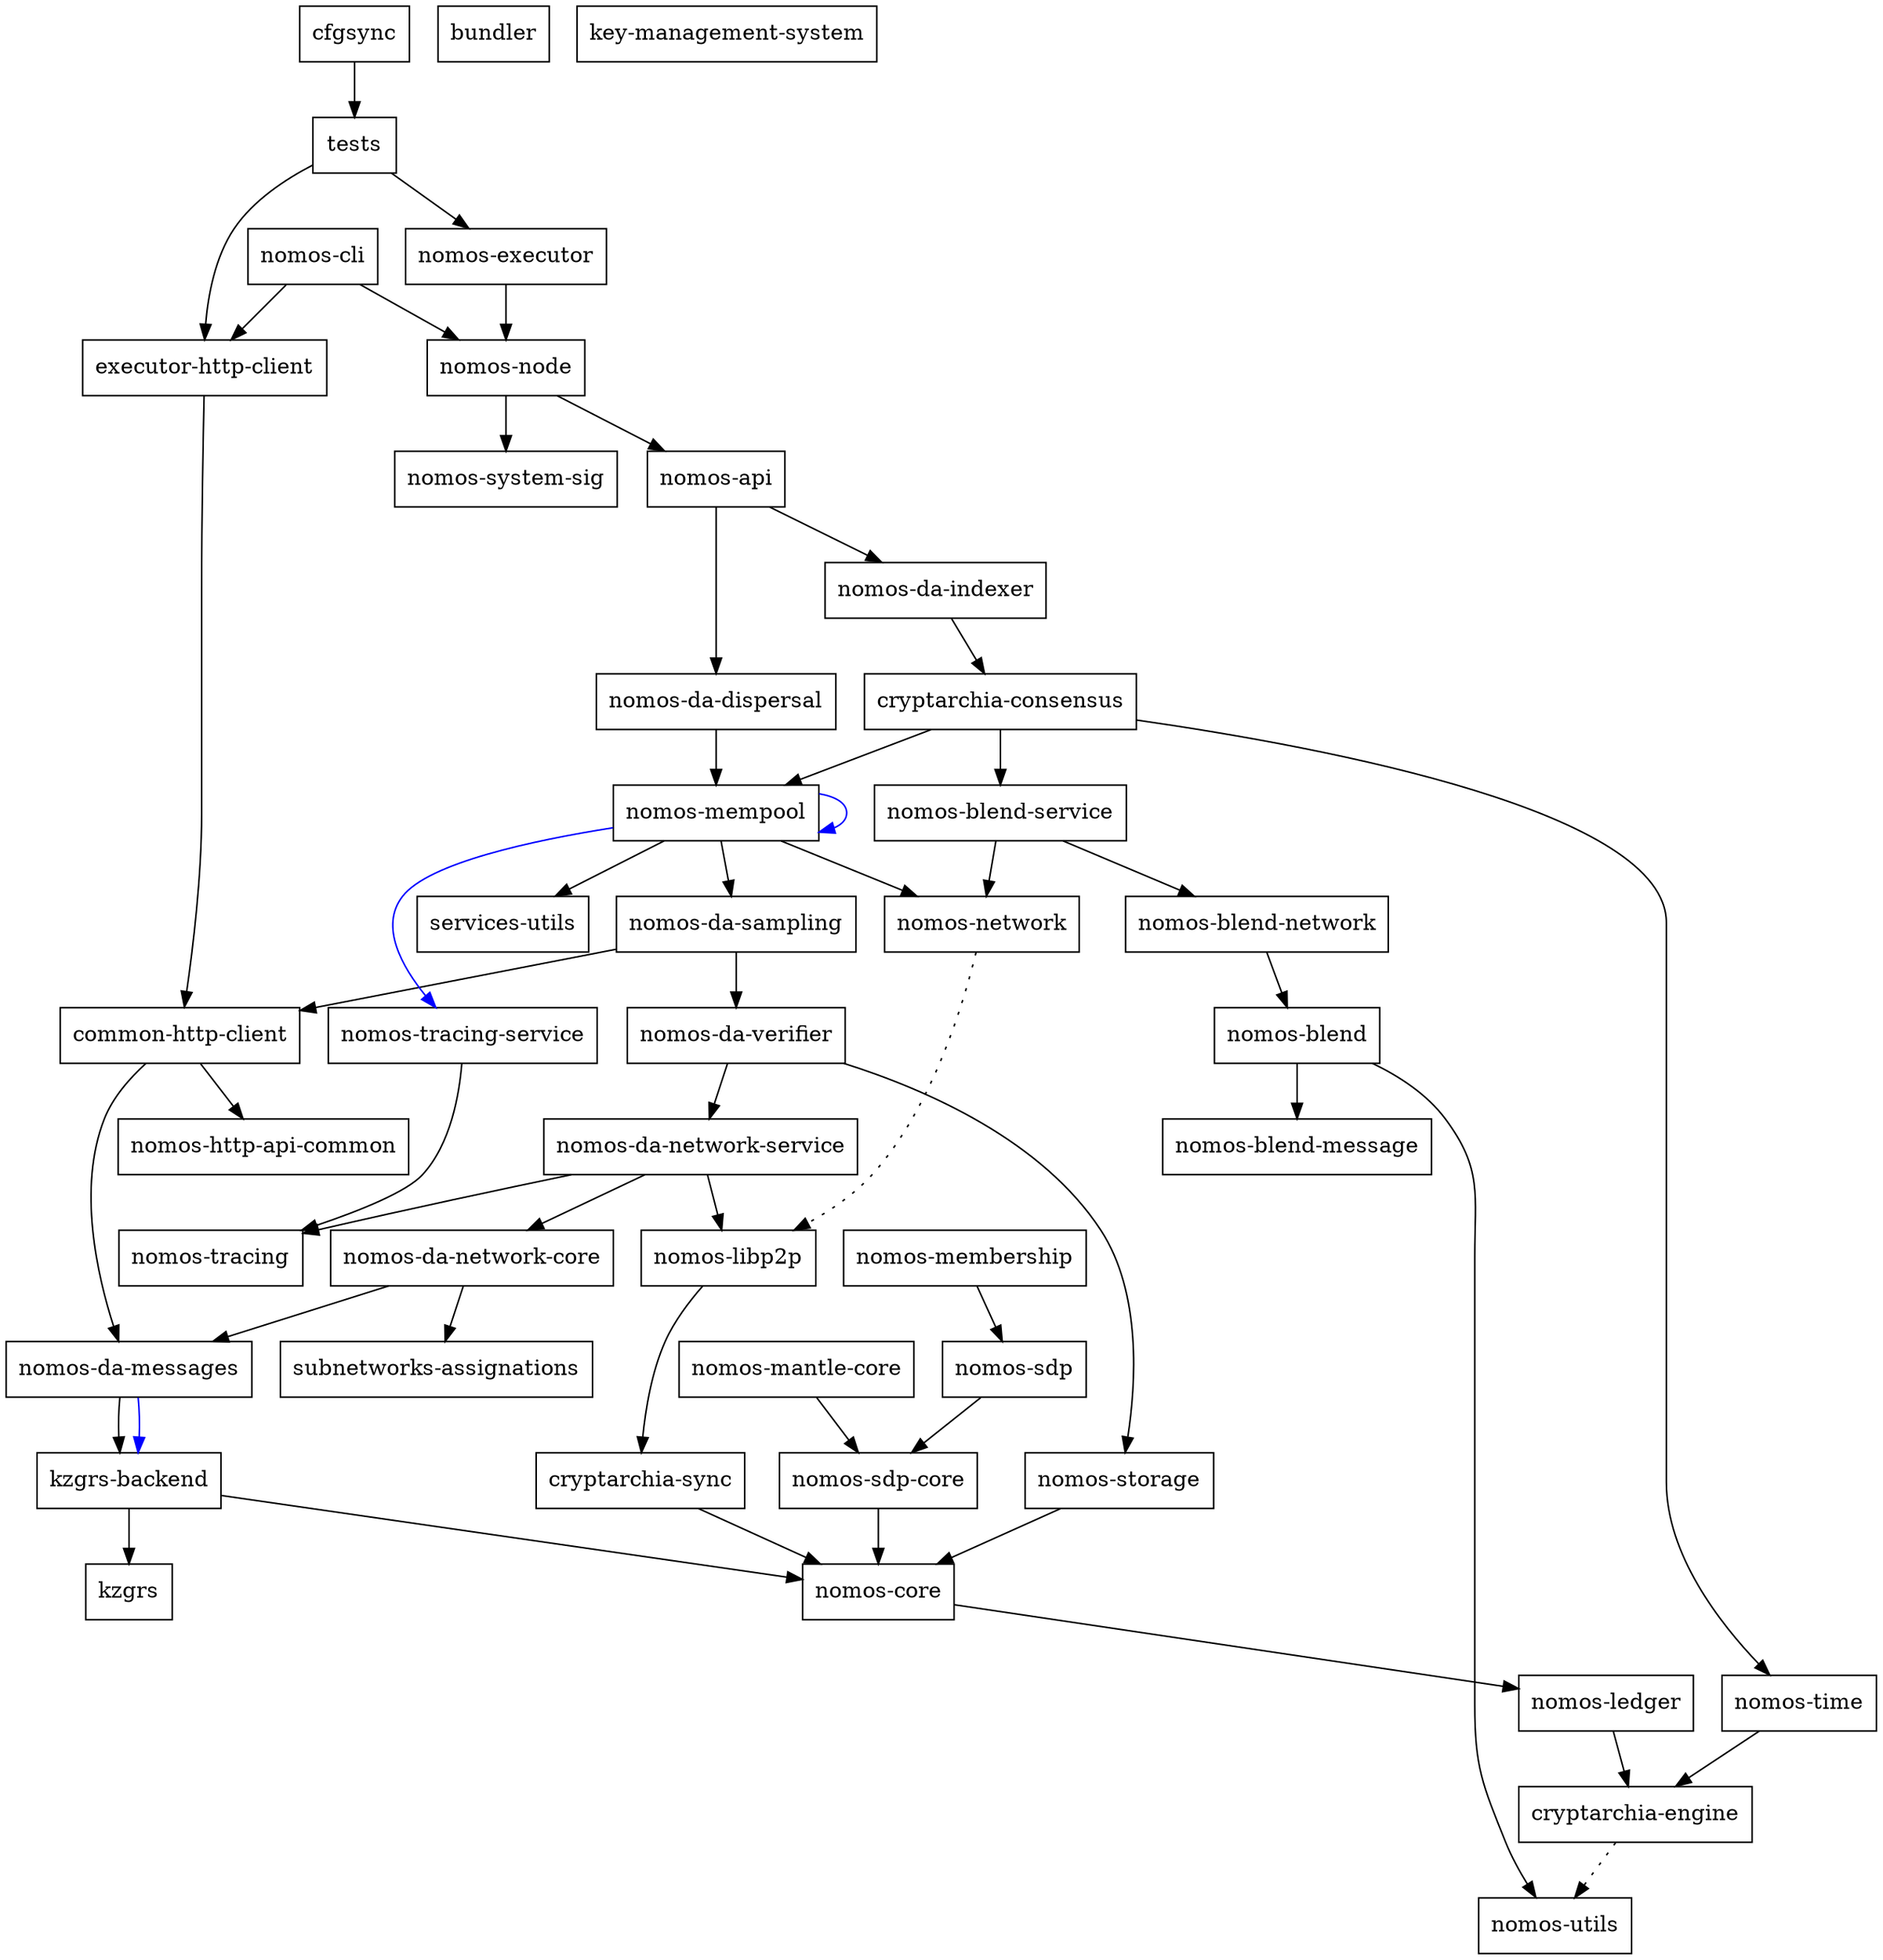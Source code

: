digraph {
    0 [ label = "cryptarchia-engine" shape = box]
    1 [ label = "nomos-utils" shape = box]
    2 [ label = "cryptarchia-sync" shape = box]
    3 [ label = "nomos-core" shape = box]
    4 [ label = "nomos-ledger" shape = box]
    5 [ label = "nomos-http-api-common" shape = box]
    6 [ label = "nomos-executor" shape = box]
    7 [ label = "kzgrs-backend" shape = box]
    8 [ label = "kzgrs" shape = box]
    9 [ label = "nomos-api" shape = box]
    10 [ label = "cryptarchia-consensus" shape = box]
    11 [ label = "nomos-blend-service" shape = box]
    12 [ label = "nomos-blend" shape = box]
    13 [ label = "nomos-blend-message" shape = box]
    14 [ label = "nomos-blend-network" shape = box]
    15 [ label = "nomos-libp2p" shape = box]
    16 [ label = "nomos-network" shape = box]
    17 [ label = "nomos-da-sampling" shape = box]
    18 [ label = "common-http-client" shape = box]
    19 [ label = "nomos-da-messages" shape = box]
    20 [ label = "nomos-da-network-core" shape = box]
    21 [ label = "subnetworks-assignations" shape = box]
    22 [ label = "nomos-da-network-service" shape = box]
    23 [ label = "nomos-tracing" shape = box]
    24 [ label = "nomos-da-verifier" shape = box]
    25 [ label = "nomos-storage" shape = box]
    26 [ label = "nomos-mempool" shape = box]
    27 [ label = "services-utils" shape = box]
    28 [ label = "nomos-tracing-service" shape = box]
    29 [ label = "nomos-time" shape = box]
    30 [ label = "nomos-da-dispersal" shape = box]
    31 [ label = "nomos-da-indexer" shape = box]
    32 [ label = "nomos-node" shape = box]
    33 [ label = "nomos-system-sig" shape = box]
    34 [ label = "executor-http-client" shape = box]
    35 [ label = "bundler" shape = box]
    36 [ label = "nomos-cli" shape = box]
    37 [ label = "nomos-mantle-core" shape = box]
    38 [ label = "nomos-sdp-core" shape = box]
    39 [ label = "key-management-system" shape = box]
    40 [ label = "nomos-membership" shape = box]
    41 [ label = "nomos-sdp" shape = box]
    42 [ label = "cfgsync" shape = box]
    43 [ label = "tests" shape = box]
    0 -> 1 [ style = dotted]
    2 -> 3 [ ]
    3 -> 4 [ ]
    4 -> 0 [ ]
    6 -> 32 [ ]
    7 -> 8 [ ]
    7 -> 3 [ ]
    9 -> 30 [ ]
    9 -> 31 [ ]
    10 -> 11 [ ]
    10 -> 26 [ ]
    10 -> 29 [ ]
    11 -> 14 [ ]
    11 -> 16 [ ]
    12 -> 13 [ ]
    12 -> 1 [ ]
    14 -> 12 [ ]
    15 -> 2 [ ]
    16 -> 15 [ style = dotted]
    17 -> 18 [ ]
    17 -> 24 [ ]
    18 -> 19 [ ]
    18 -> 5 [ ]
    19 -> 7 [ ]
    19 -> 7 [ color = blue]
    20 -> 19 [ ]
    20 -> 21 [ ]
    22 -> 20 [ ]
    22 -> 15 [ ]
    22 -> 23 [ ]
    24 -> 22 [ ]
    24 -> 25 [ ]
    25 -> 3 [ ]
    26 -> 17 [ ]
    26 -> 26 [ color = blue]
    26 -> 16 [ ]
    26 -> 28 [ color = blue]
    26 -> 27 [ ]
    28 -> 23 [ ]
    29 -> 0 [ ]
    30 -> 26 [ ]
    31 -> 10 [ ]
    32 -> 9 [ ]
    32 -> 33 [ ]
    34 -> 18 [ ]
    36 -> 34 [ ]
    36 -> 32 [ ]
    37 -> 38 [ ]
    38 -> 3 [ ]
    40 -> 41 [ ]
    41 -> 38 [ ]
    42 -> 43 [ ]
    43 -> 34 [ ]
    43 -> 6 [ ]
}

